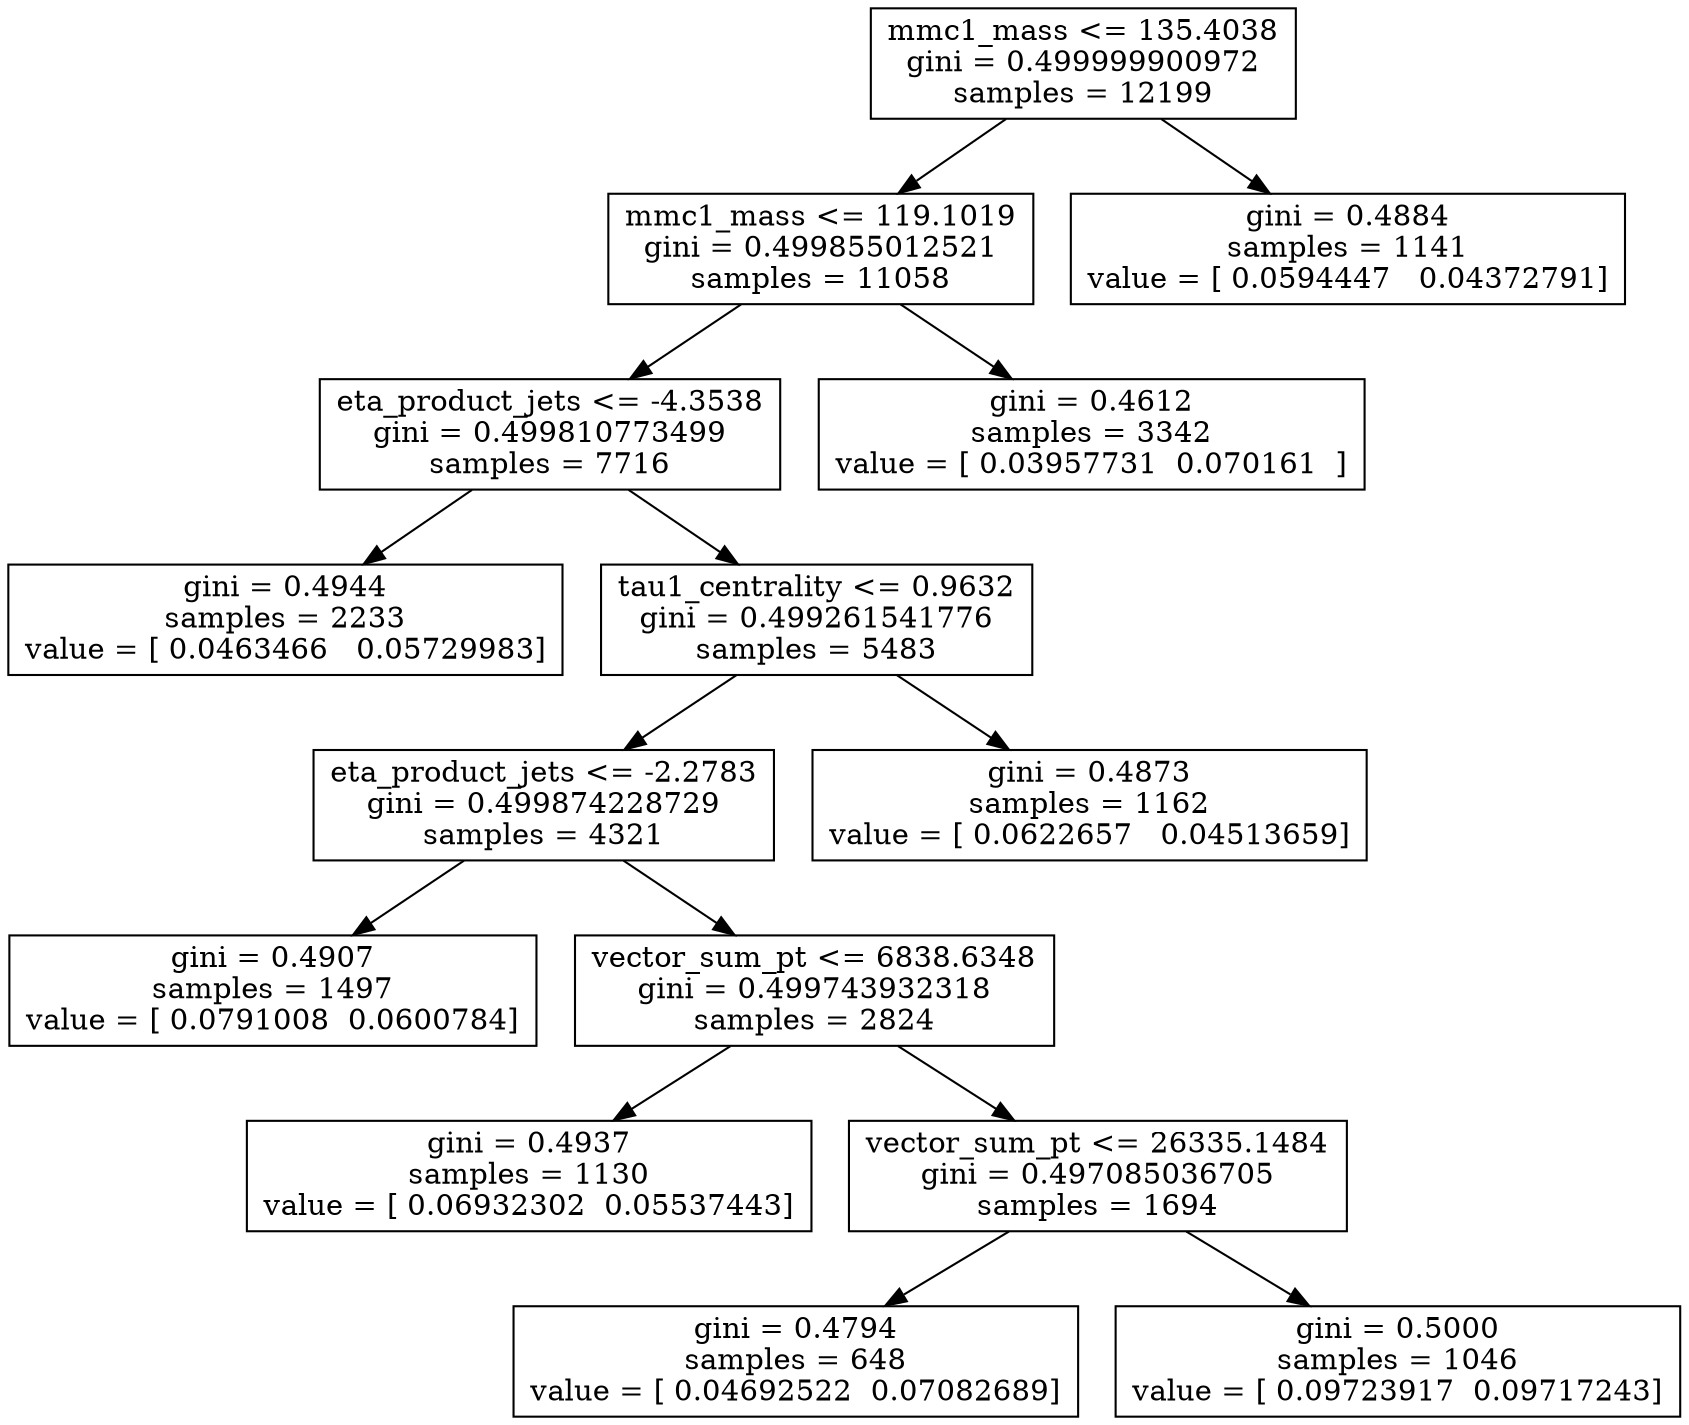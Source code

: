 digraph Tree {
0 [label="mmc1_mass <= 135.4038\ngini = 0.499999900972\nsamples = 12199", shape="box"] ;
1 [label="mmc1_mass <= 119.1019\ngini = 0.499855012521\nsamples = 11058", shape="box"] ;
0 -> 1 ;
2 [label="eta_product_jets <= -4.3538\ngini = 0.499810773499\nsamples = 7716", shape="box"] ;
1 -> 2 ;
3 [label="gini = 0.4944\nsamples = 2233\nvalue = [ 0.0463466   0.05729983]", shape="box"] ;
2 -> 3 ;
4 [label="tau1_centrality <= 0.9632\ngini = 0.499261541776\nsamples = 5483", shape="box"] ;
2 -> 4 ;
5 [label="eta_product_jets <= -2.2783\ngini = 0.499874228729\nsamples = 4321", shape="box"] ;
4 -> 5 ;
6 [label="gini = 0.4907\nsamples = 1497\nvalue = [ 0.0791008  0.0600784]", shape="box"] ;
5 -> 6 ;
7 [label="vector_sum_pt <= 6838.6348\ngini = 0.499743932318\nsamples = 2824", shape="box"] ;
5 -> 7 ;
8 [label="gini = 0.4937\nsamples = 1130\nvalue = [ 0.06932302  0.05537443]", shape="box"] ;
7 -> 8 ;
9 [label="vector_sum_pt <= 26335.1484\ngini = 0.497085036705\nsamples = 1694", shape="box"] ;
7 -> 9 ;
10 [label="gini = 0.4794\nsamples = 648\nvalue = [ 0.04692522  0.07082689]", shape="box"] ;
9 -> 10 ;
11 [label="gini = 0.5000\nsamples = 1046\nvalue = [ 0.09723917  0.09717243]", shape="box"] ;
9 -> 11 ;
12 [label="gini = 0.4873\nsamples = 1162\nvalue = [ 0.0622657   0.04513659]", shape="box"] ;
4 -> 12 ;
13 [label="gini = 0.4612\nsamples = 3342\nvalue = [ 0.03957731  0.070161  ]", shape="box"] ;
1 -> 13 ;
14 [label="gini = 0.4884\nsamples = 1141\nvalue = [ 0.0594447   0.04372791]", shape="box"] ;
0 -> 14 ;
}